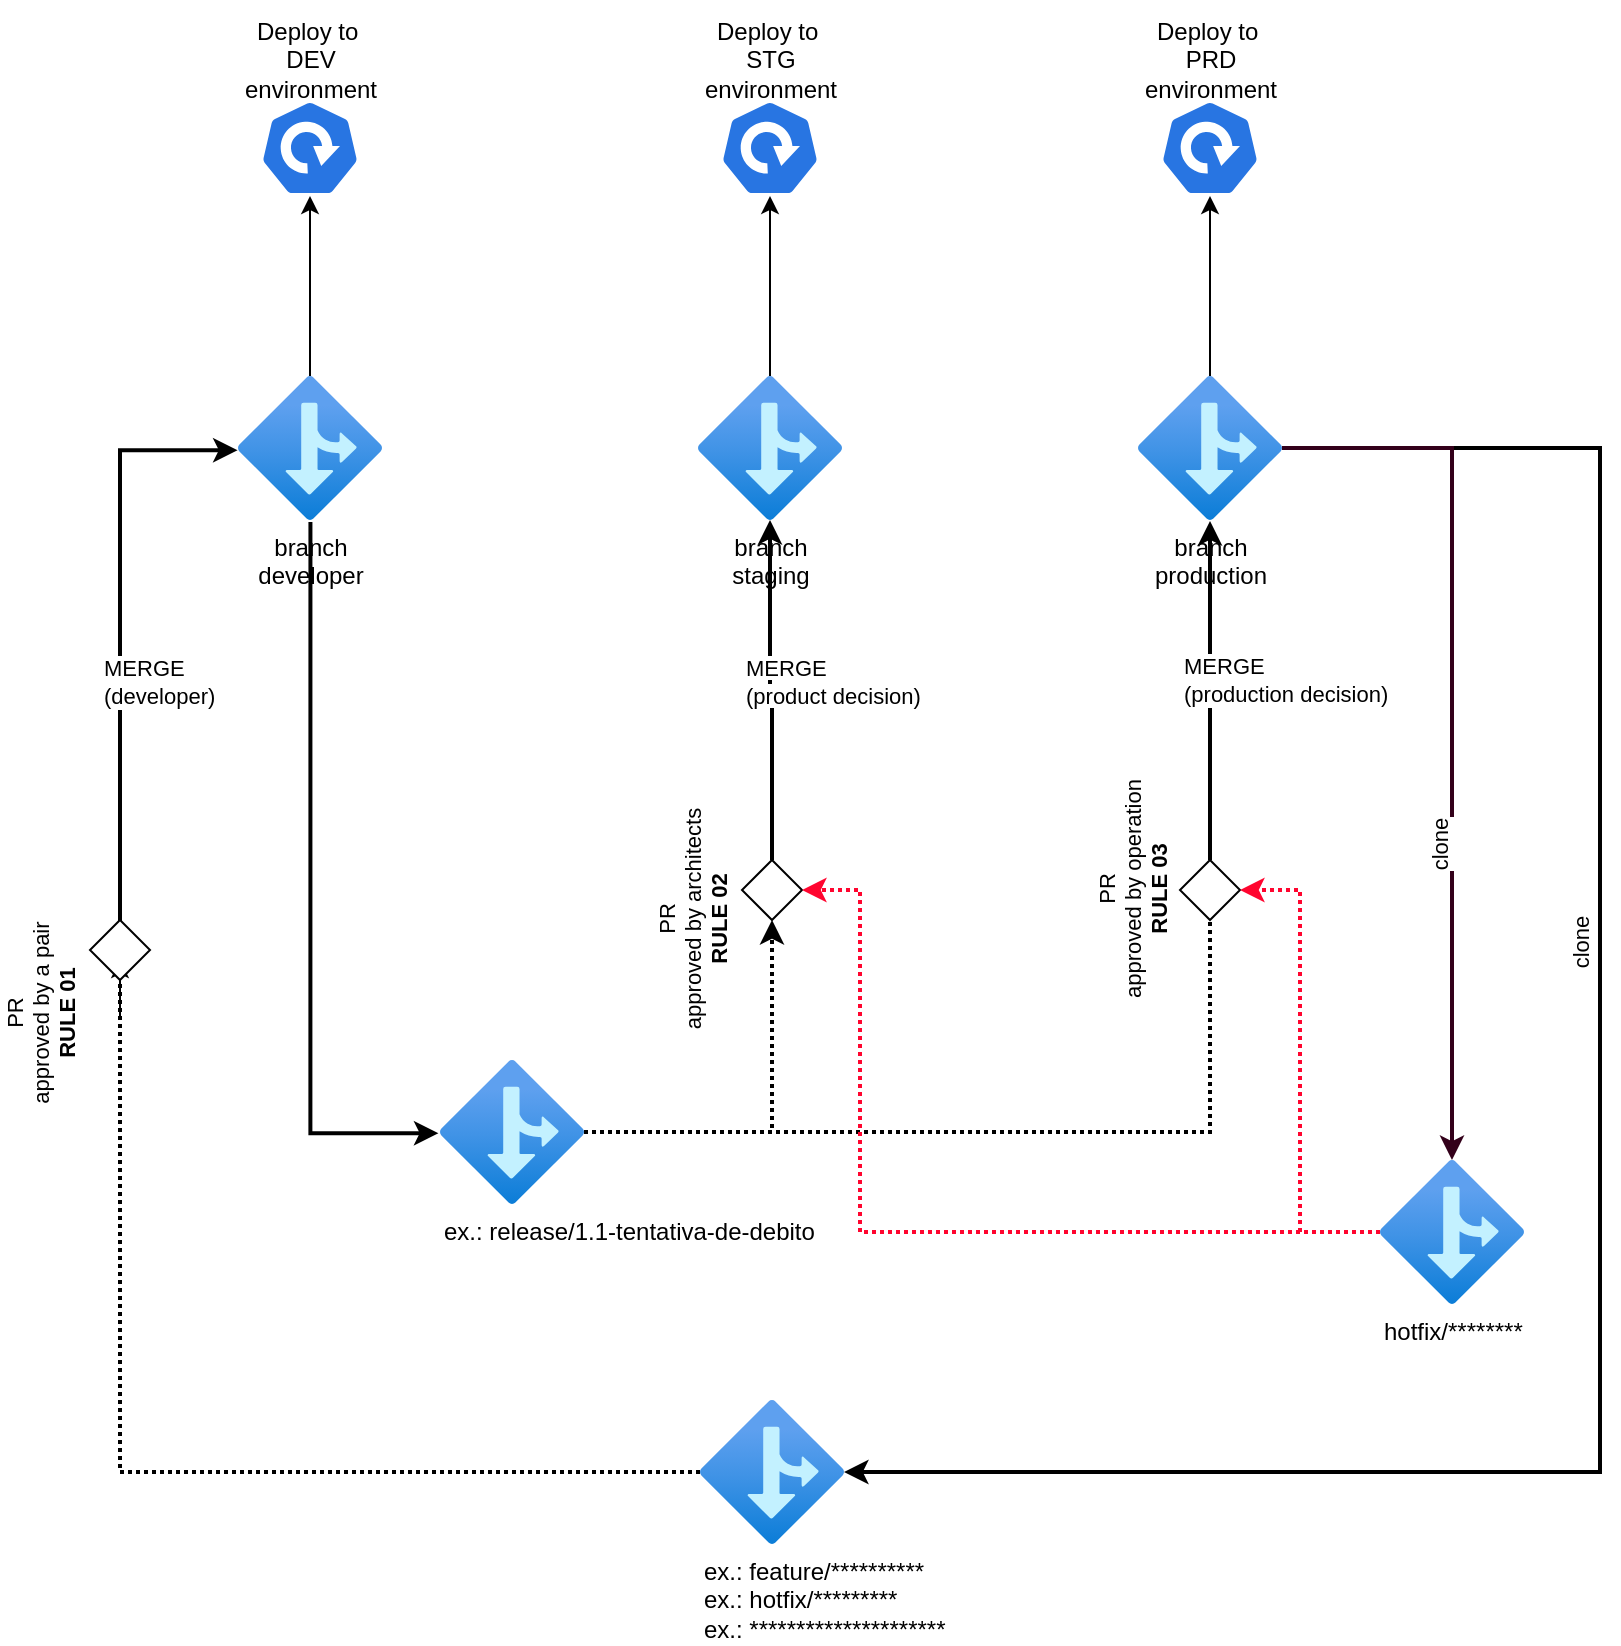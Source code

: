 <mxfile version="20.0.2" type="github" pages="2"><diagram id="HUuiKuAW_9mrSdEMzpwV" name="Page-1"><mxGraphModel dx="1022" dy="677" grid="1" gridSize="10" guides="1" tooltips="1" connect="1" arrows="1" fold="1" page="1" pageScale="1" pageWidth="850" pageHeight="1100" math="0" shadow="0"><root><mxCell id="0"/><mxCell id="1" parent="0"/><mxCell id="2v84Uck24sKA3md4tvZY-22" value="" style="group" vertex="1" connectable="0" parent="1"><mxGeometry x="140" y="40" width="540" height="260" as="geometry"/></mxCell><mxCell id="2v84Uck24sKA3md4tvZY-1" value="branch&lt;br&gt;staging" style="aspect=fixed;html=1;points=[];align=center;image;fontSize=12;image=img/lib/azure2/general/Branch.svg;" vertex="1" parent="2v84Uck24sKA3md4tvZY-22"><mxGeometry x="239" y="188" width="72" height="72" as="geometry"/></mxCell><mxCell id="2v84Uck24sKA3md4tvZY-2" value="branch&lt;br&gt;developer" style="aspect=fixed;html=1;points=[];align=center;image;fontSize=12;image=img/lib/azure2/general/Branch.svg;verticalAlign=top;" vertex="1" parent="2v84Uck24sKA3md4tvZY-22"><mxGeometry x="9" y="188" width="72" height="72" as="geometry"/></mxCell><mxCell id="2v84Uck24sKA3md4tvZY-3" value="branch&lt;br&gt;production" style="aspect=fixed;html=1;points=[];align=center;image;fontSize=12;image=img/lib/azure2/general/Branch.svg;" vertex="1" parent="2v84Uck24sKA3md4tvZY-22"><mxGeometry x="459" y="188" width="72" height="72" as="geometry"/></mxCell><mxCell id="2v84Uck24sKA3md4tvZY-12" value="" style="sketch=0;html=1;dashed=0;whitespace=wrap;fillColor=#2875E2;strokeColor=#ffffff;points=[[0.005,0.63,0],[0.1,0.2,0],[0.9,0.2,0],[0.5,0,0],[0.995,0.63,0],[0.72,0.99,0],[0.5,1,0],[0.28,0.99,0]];shape=mxgraph.kubernetes.icon;prIcon=deploy" vertex="1" parent="2v84Uck24sKA3md4tvZY-22"><mxGeometry x="250" y="50" width="50" height="48" as="geometry"/></mxCell><mxCell id="2v84Uck24sKA3md4tvZY-16" style="edgeStyle=orthogonalEdgeStyle;rounded=0;orthogonalLoop=1;jettySize=auto;html=1;entryX=0.5;entryY=1;entryDx=0;entryDy=0;entryPerimeter=0;" edge="1" parent="2v84Uck24sKA3md4tvZY-22" source="2v84Uck24sKA3md4tvZY-1" target="2v84Uck24sKA3md4tvZY-12"><mxGeometry relative="1" as="geometry"/></mxCell><mxCell id="2v84Uck24sKA3md4tvZY-13" value="" style="sketch=0;html=1;dashed=0;whitespace=wrap;fillColor=#2875E2;strokeColor=#ffffff;points=[[0.005,0.63,0],[0.1,0.2,0],[0.9,0.2,0],[0.5,0,0],[0.995,0.63,0],[0.72,0.99,0],[0.5,1,0],[0.28,0.99,0]];shape=mxgraph.kubernetes.icon;prIcon=deploy" vertex="1" parent="2v84Uck24sKA3md4tvZY-22"><mxGeometry x="20" y="50" width="50" height="48" as="geometry"/></mxCell><mxCell id="2v84Uck24sKA3md4tvZY-15" style="edgeStyle=orthogonalEdgeStyle;rounded=0;orthogonalLoop=1;jettySize=auto;html=1;entryX=0.5;entryY=1;entryDx=0;entryDy=0;entryPerimeter=0;" edge="1" parent="2v84Uck24sKA3md4tvZY-22" source="2v84Uck24sKA3md4tvZY-2" target="2v84Uck24sKA3md4tvZY-13"><mxGeometry relative="1" as="geometry"/></mxCell><mxCell id="2v84Uck24sKA3md4tvZY-14" value="" style="sketch=0;html=1;dashed=0;whitespace=wrap;fillColor=#2875E2;strokeColor=#ffffff;points=[[0.005,0.63,0],[0.1,0.2,0],[0.9,0.2,0],[0.5,0,0],[0.995,0.63,0],[0.72,0.99,0],[0.5,1,0],[0.28,0.99,0]];shape=mxgraph.kubernetes.icon;prIcon=deploy" vertex="1" parent="2v84Uck24sKA3md4tvZY-22"><mxGeometry x="470" y="50" width="50" height="48" as="geometry"/></mxCell><mxCell id="2v84Uck24sKA3md4tvZY-17" style="edgeStyle=orthogonalEdgeStyle;rounded=0;orthogonalLoop=1;jettySize=auto;html=1;entryX=0.5;entryY=1;entryDx=0;entryDy=0;entryPerimeter=0;" edge="1" parent="2v84Uck24sKA3md4tvZY-22" source="2v84Uck24sKA3md4tvZY-3" target="2v84Uck24sKA3md4tvZY-14"><mxGeometry relative="1" as="geometry"/></mxCell><mxCell id="2v84Uck24sKA3md4tvZY-19" value="Deploy to&amp;nbsp;&lt;br&gt;DEV&lt;br&gt;environment" style="text;html=1;align=center;verticalAlign=middle;resizable=0;points=[];autosize=1;strokeColor=none;fillColor=none;" vertex="1" parent="2v84Uck24sKA3md4tvZY-22"><mxGeometry width="90" height="60" as="geometry"/></mxCell><mxCell id="2v84Uck24sKA3md4tvZY-20" value="Deploy to&amp;nbsp;&lt;br&gt;STG&lt;br&gt;environment" style="text;html=1;align=center;verticalAlign=middle;resizable=0;points=[];autosize=1;strokeColor=none;fillColor=none;" vertex="1" parent="2v84Uck24sKA3md4tvZY-22"><mxGeometry x="230" width="90" height="60" as="geometry"/></mxCell><mxCell id="2v84Uck24sKA3md4tvZY-21" value="Deploy to&amp;nbsp;&lt;br&gt;PRD&lt;br&gt;environment" style="text;html=1;align=center;verticalAlign=middle;resizable=0;points=[];autosize=1;strokeColor=none;fillColor=none;" vertex="1" parent="2v84Uck24sKA3md4tvZY-22"><mxGeometry x="450" width="90" height="60" as="geometry"/></mxCell><mxCell id="2v84Uck24sKA3md4tvZY-24" style="edgeStyle=orthogonalEdgeStyle;rounded=0;orthogonalLoop=1;jettySize=auto;html=1;strokeWidth=2;" edge="1" parent="1" source="2v84Uck24sKA3md4tvZY-3" target="2v84Uck24sKA3md4tvZY-26"><mxGeometry relative="1" as="geometry"><mxPoint x="700" y="600" as="targetPoint"/><Array as="points"><mxPoint x="830" y="264"/><mxPoint x="830" y="776"/></Array></mxGeometry></mxCell><mxCell id="2v84Uck24sKA3md4tvZY-25" value="clone&amp;nbsp;" style="edgeLabel;html=1;align=center;verticalAlign=middle;resizable=0;points=[];horizontal=0;" vertex="1" connectable="0" parent="2v84Uck24sKA3md4tvZY-24"><mxGeometry x="0.438" relative="1" as="geometry"><mxPoint x="73" y="-266" as="offset"/></mxGeometry></mxCell><mxCell id="2v84Uck24sKA3md4tvZY-27" style="edgeStyle=orthogonalEdgeStyle;rounded=0;orthogonalLoop=1;jettySize=auto;html=1;startArrow=none;" edge="1" parent="1" source="6GbGYX6lHysNrX5hW_AA-17"><mxGeometry relative="1" as="geometry"><mxPoint x="90" y="520" as="targetPoint"/><Array as="points"/></mxGeometry></mxCell><mxCell id="2v84Uck24sKA3md4tvZY-28" value="PR&lt;br&gt;approved by a pair&lt;br&gt;&lt;b&gt;RULE 01&lt;/b&gt;" style="edgeLabel;html=1;align=center;verticalAlign=middle;resizable=0;points=[];horizontal=0;" vertex="1" connectable="0" parent="2v84Uck24sKA3md4tvZY-27"><mxGeometry x="0.344" y="-1" relative="1" as="geometry"><mxPoint x="-41" y="11" as="offset"/></mxGeometry></mxCell><mxCell id="2v84Uck24sKA3md4tvZY-39" style="edgeStyle=orthogonalEdgeStyle;rounded=0;orthogonalLoop=1;jettySize=auto;html=1;entryX=0.5;entryY=1.007;entryDx=0;entryDy=0;entryPerimeter=0;startArrow=none;strokeColor=default;strokeWidth=2;" edge="1" parent="1" source="6GbGYX6lHysNrX5hW_AA-25" target="2v84Uck24sKA3md4tvZY-3"><mxGeometry relative="1" as="geometry"/></mxCell><mxCell id="2v84Uck24sKA3md4tvZY-41" value="PR&lt;br&gt;approved by operation&lt;b&gt;&lt;br&gt;RULE 03&lt;/b&gt;" style="edgeLabel;html=1;align=center;verticalAlign=top;resizable=0;points=[];horizontal=0;" vertex="1" connectable="0" parent="2v84Uck24sKA3md4tvZY-39"><mxGeometry x="0.476" y="-2" relative="1" as="geometry"><mxPoint x="-67" y="140" as="offset"/></mxGeometry></mxCell><mxCell id="2v84Uck24sKA3md4tvZY-26" value="ex.: feature/**********&lt;br&gt;ex.: hotfix/*********&lt;br&gt;ex.: *********************" style="aspect=fixed;html=1;points=[];align=left;image;fontSize=12;image=img/lib/azure2/general/Branch.svg;" vertex="1" parent="1"><mxGeometry x="380" y="740" width="72" height="72" as="geometry"/></mxCell><mxCell id="6GbGYX6lHysNrX5hW_AA-30" style="edgeStyle=orthogonalEdgeStyle;rounded=0;orthogonalLoop=1;jettySize=auto;html=1;entryX=0.5;entryY=1;entryDx=0;entryDy=0;strokeWidth=2;dashed=1;dashPattern=1 1;" edge="1" parent="1" source="2v84Uck24sKA3md4tvZY-29" target="6GbGYX6lHysNrX5hW_AA-11"><mxGeometry relative="1" as="geometry"/></mxCell><mxCell id="2v84Uck24sKA3md4tvZY-29" value="ex.: release/1.1-tentativa-de-debito" style="aspect=fixed;html=1;points=[];align=left;image;fontSize=12;image=img/lib/azure2/general/Branch.svg;" vertex="1" parent="1"><mxGeometry x="250" y="570" width="72" height="72" as="geometry"/></mxCell><mxCell id="6GbGYX6lHysNrX5hW_AA-5" style="edgeStyle=orthogonalEdgeStyle;rounded=0;orthogonalLoop=1;jettySize=auto;html=1;entryX=-0.003;entryY=0.515;entryDx=0;entryDy=0;entryPerimeter=0;exitX=0.5;exitY=0;exitDx=0;exitDy=0;strokeWidth=2;" edge="1" parent="1" target="2v84Uck24sKA3md4tvZY-2"><mxGeometry relative="1" as="geometry"><mxPoint x="90" y="520" as="sourcePoint"/><Array as="points"><mxPoint x="90" y="265"/></Array></mxGeometry></mxCell><mxCell id="6GbGYX6lHysNrX5hW_AA-6" value="MERGE&lt;br&gt;(developer)" style="edgeLabel;html=1;align=left;verticalAlign=middle;resizable=0;points=[];" vertex="1" connectable="0" parent="6GbGYX6lHysNrX5hW_AA-5"><mxGeometry x="-0.231" y="2" relative="1" as="geometry"><mxPoint x="-8" y="-19" as="offset"/></mxGeometry></mxCell><mxCell id="6GbGYX6lHysNrX5hW_AA-10" value="MERGE&lt;br&gt;(production decision)" style="edgeLabel;html=1;align=left;verticalAlign=middle;resizable=0;points=[];" vertex="1" connectable="0" parent="1"><mxGeometry x="620" y="380" as="geometry"/></mxCell><mxCell id="6GbGYX6lHysNrX5hW_AA-17" value="" style="rhombus;whiteSpace=wrap;html=1;" vertex="1" parent="1"><mxGeometry x="75" y="500" width="30" height="30" as="geometry"/></mxCell><mxCell id="6GbGYX6lHysNrX5hW_AA-18" value="" style="edgeStyle=orthogonalEdgeStyle;rounded=0;orthogonalLoop=1;jettySize=auto;html=1;entryX=0.5;entryY=1;entryDx=0;entryDy=0;endArrow=none;strokeWidth=2;dashed=1;dashPattern=1 1;" edge="1" parent="1" source="2v84Uck24sKA3md4tvZY-26" target="6GbGYX6lHysNrX5hW_AA-17"><mxGeometry relative="1" as="geometry"><mxPoint x="380" y="776.04" as="sourcePoint"/><mxPoint x="90" y="580" as="targetPoint"/><Array as="points"><mxPoint x="90" y="776"/></Array></mxGeometry></mxCell><mxCell id="6GbGYX6lHysNrX5hW_AA-32" style="edgeStyle=orthogonalEdgeStyle;rounded=0;orthogonalLoop=1;jettySize=auto;html=1;strokeWidth=2;" edge="1" parent="1" source="6GbGYX6lHysNrX5hW_AA-11" target="2v84Uck24sKA3md4tvZY-1"><mxGeometry relative="1" as="geometry"/></mxCell><mxCell id="6GbGYX6lHysNrX5hW_AA-11" value="" style="rhombus;whiteSpace=wrap;html=1;" vertex="1" parent="1"><mxGeometry x="401" y="470" width="30" height="30" as="geometry"/></mxCell><mxCell id="6GbGYX6lHysNrX5hW_AA-25" value="" style="rhombus;whiteSpace=wrap;html=1;" vertex="1" parent="1"><mxGeometry x="620" y="470" width="30" height="30" as="geometry"/></mxCell><mxCell id="6GbGYX6lHysNrX5hW_AA-26" value="" style="edgeStyle=orthogonalEdgeStyle;rounded=0;orthogonalLoop=1;jettySize=auto;html=1;entryX=0.5;entryY=1.007;entryDx=0;entryDy=0;entryPerimeter=0;endArrow=none;strokeWidth=2;dashed=1;dashPattern=1 1;" edge="1" parent="1" source="2v84Uck24sKA3md4tvZY-29" target="6GbGYX6lHysNrX5hW_AA-25"><mxGeometry relative="1" as="geometry"><mxPoint x="322" y="606.04" as="sourcePoint"/><mxPoint x="635" y="300.504" as="targetPoint"/></mxGeometry></mxCell><mxCell id="6GbGYX6lHysNrX5hW_AA-28" value="&lt;meta charset=&quot;utf-8&quot;&gt;&lt;span style=&quot;color: rgb(0, 0, 0); font-family: Helvetica; font-size: 11px; font-style: normal; font-variant-ligatures: normal; font-variant-caps: normal; font-weight: 400; letter-spacing: normal; orphans: 2; text-align: center; text-indent: 0px; text-transform: none; widows: 2; word-spacing: 0px; -webkit-text-stroke-width: 0px; background-color: rgb(255, 255, 255); text-decoration-thickness: initial; text-decoration-style: initial; text-decoration-color: initial; float: none; display: inline !important;&quot;&gt;MERGE&lt;/span&gt;&lt;br style=&quot;color: rgb(0, 0, 0); font-family: Helvetica; font-size: 11px; font-style: normal; font-variant-ligatures: normal; font-variant-caps: normal; font-weight: 400; letter-spacing: normal; orphans: 2; text-align: center; text-indent: 0px; text-transform: none; widows: 2; word-spacing: 0px; -webkit-text-stroke-width: 0px; text-decoration-thickness: initial; text-decoration-style: initial; text-decoration-color: initial;&quot;&gt;&lt;span style=&quot;color: rgb(0, 0, 0); font-family: Helvetica; font-size: 11px; font-style: normal; font-variant-ligatures: normal; font-variant-caps: normal; font-weight: 400; letter-spacing: normal; orphans: 2; text-align: center; text-indent: 0px; text-transform: none; widows: 2; word-spacing: 0px; -webkit-text-stroke-width: 0px; background-color: rgb(255, 255, 255); text-decoration-thickness: initial; text-decoration-style: initial; text-decoration-color: initial; float: none; display: inline !important;&quot;&gt;(product decision)&lt;/span&gt;" style="text;whiteSpace=wrap;html=1;" vertex="1" parent="1"><mxGeometry x="401" y="360" width="120" height="50" as="geometry"/></mxCell><mxCell id="6GbGYX6lHysNrX5hW_AA-33" value="PR&lt;br&gt;approved by architects&lt;b&gt;&lt;br&gt;RULE 02&lt;/b&gt;" style="edgeLabel;html=1;align=center;verticalAlign=top;resizable=0;points=[];horizontal=0;" vertex="1" connectable="0" parent="1"><mxGeometry x="350" y="500.0" as="geometry"/></mxCell><mxCell id="6GbGYX6lHysNrX5hW_AA-34" style="edgeStyle=orthogonalEdgeStyle;rounded=0;orthogonalLoop=1;jettySize=auto;html=1;entryX=-0.011;entryY=0.508;entryDx=0;entryDy=0;entryPerimeter=0;strokeWidth=2;exitX=0.503;exitY=1.014;exitDx=0;exitDy=0;exitPerimeter=0;" edge="1" parent="1" source="2v84Uck24sKA3md4tvZY-2" target="2v84Uck24sKA3md4tvZY-29"><mxGeometry relative="1" as="geometry"/></mxCell><mxCell id="6GbGYX6lHysNrX5hW_AA-38" style="edgeStyle=orthogonalEdgeStyle;rounded=0;orthogonalLoop=1;jettySize=auto;html=1;entryX=1;entryY=0.5;entryDx=0;entryDy=0;strokeColor=#FF052F;strokeWidth=2;dashed=1;dashPattern=1 1;" edge="1" parent="1" source="6GbGYX6lHysNrX5hW_AA-36" target="6GbGYX6lHysNrX5hW_AA-25"><mxGeometry relative="1" as="geometry"><Array as="points"><mxPoint x="680" y="656"/><mxPoint x="680" y="485"/></Array></mxGeometry></mxCell><mxCell id="6GbGYX6lHysNrX5hW_AA-39" style="edgeStyle=orthogonalEdgeStyle;rounded=0;orthogonalLoop=1;jettySize=auto;html=1;entryX=1;entryY=0.5;entryDx=0;entryDy=0;strokeColor=#FF052F;strokeWidth=2;dashed=1;dashPattern=1 1;" edge="1" parent="1" source="6GbGYX6lHysNrX5hW_AA-36" target="6GbGYX6lHysNrX5hW_AA-11"><mxGeometry relative="1" as="geometry"><Array as="points"><mxPoint x="460" y="656"/><mxPoint x="460" y="485"/></Array></mxGeometry></mxCell><mxCell id="6GbGYX6lHysNrX5hW_AA-36" value="hotfix/********" style="aspect=fixed;html=1;points=[];align=left;image;fontSize=12;image=img/lib/azure2/general/Branch.svg;" vertex="1" parent="1"><mxGeometry x="720" y="620" width="72" height="72" as="geometry"/></mxCell><mxCell id="6GbGYX6lHysNrX5hW_AA-37" style="edgeStyle=orthogonalEdgeStyle;rounded=0;orthogonalLoop=1;jettySize=auto;html=1;strokeColor=#33001A;strokeWidth=2;fillColor=#ffe6cc;" edge="1" parent="1" source="2v84Uck24sKA3md4tvZY-3" target="6GbGYX6lHysNrX5hW_AA-36"><mxGeometry relative="1" as="geometry"><Array as="points"><mxPoint x="756" y="264"/></Array></mxGeometry></mxCell><mxCell id="6GbGYX6lHysNrX5hW_AA-42" value="clone" style="edgeLabel;html=1;align=center;verticalAlign=middle;resizable=0;points=[];horizontal=0;" vertex="1" connectable="0" parent="6GbGYX6lHysNrX5hW_AA-37"><mxGeometry x="0.286" relative="1" as="geometry"><mxPoint x="-6" as="offset"/></mxGeometry></mxCell></root></mxGraphModel></diagram><diagram id="5lP4mKj1TGaYyGqFkrjZ" name="Page-2"><mxGraphModel dx="1298" dy="866" grid="1" gridSize="10" guides="1" tooltips="1" connect="1" arrows="1" fold="1" page="1" pageScale="1" pageWidth="850" pageHeight="1100" math="0" shadow="0"><root><mxCell id="0"/><mxCell id="1" parent="0"/><mxCell id="tV-VgnDoMVwMJ5rX-hYv-6" value="" style="group" vertex="1" connectable="0" parent="1"><mxGeometry x="120" y="170" width="560" height="190" as="geometry"/></mxCell><mxCell id="tV-VgnDoMVwMJ5rX-hYv-1" value="commit 1" style="rounded=1;whiteSpace=wrap;html=1;" vertex="1" parent="tV-VgnDoMVwMJ5rX-hYv-6"><mxGeometry y="70" width="130" height="120" as="geometry"/></mxCell><mxCell id="tV-VgnDoMVwMJ5rX-hYv-2" value="commit 2" style="rounded=1;whiteSpace=wrap;html=1;" vertex="1" parent="tV-VgnDoMVwMJ5rX-hYv-6"><mxGeometry x="140" y="50" width="120" height="140" as="geometry"/></mxCell><mxCell id="tV-VgnDoMVwMJ5rX-hYv-3" value="commit 3" style="rounded=1;whiteSpace=wrap;html=1;" vertex="1" parent="tV-VgnDoMVwMJ5rX-hYv-6"><mxGeometry x="270" y="110" width="120" height="80" as="geometry"/></mxCell><mxCell id="tV-VgnDoMVwMJ5rX-hYv-4" value="commit 4" style="ellipse;whiteSpace=wrap;html=1;aspect=fixed;" vertex="1" parent="tV-VgnDoMVwMJ5rX-hYv-6"><mxGeometry x="400" y="30" width="160" height="160" as="geometry"/></mxCell><mxCell id="tV-VgnDoMVwMJ5rX-hYv-5" value="BRANCH XPTO" style="text;html=1;align=center;verticalAlign=middle;resizable=0;points=[];autosize=1;strokeColor=none;fillColor=none;" vertex="1" parent="tV-VgnDoMVwMJ5rX-hYv-6"><mxGeometry x="240" width="110" height="30" as="geometry"/></mxCell><mxCell id="tV-VgnDoMVwMJ5rX-hYv-7" value="" style="group" vertex="1" connectable="0" parent="1"><mxGeometry x="160" y="550" width="560" height="190" as="geometry"/></mxCell><mxCell id="tV-VgnDoMVwMJ5rX-hYv-8" value="commit 1" style="rounded=1;whiteSpace=wrap;html=1;" vertex="1" parent="tV-VgnDoMVwMJ5rX-hYv-7"><mxGeometry y="70" width="130" height="120" as="geometry"/></mxCell><mxCell id="tV-VgnDoMVwMJ5rX-hYv-9" value="commit 2" style="rounded=1;whiteSpace=wrap;html=1;" vertex="1" parent="tV-VgnDoMVwMJ5rX-hYv-7"><mxGeometry x="140" y="50" width="120" height="140" as="geometry"/></mxCell><mxCell id="tV-VgnDoMVwMJ5rX-hYv-10" value="commit 3" style="rounded=1;whiteSpace=wrap;html=1;" vertex="1" parent="tV-VgnDoMVwMJ5rX-hYv-7"><mxGeometry x="270" y="110" width="120" height="80" as="geometry"/></mxCell><mxCell id="tV-VgnDoMVwMJ5rX-hYv-11" value="commit 4" style="ellipse;whiteSpace=wrap;html=1;aspect=fixed;" vertex="1" parent="tV-VgnDoMVwMJ5rX-hYv-7"><mxGeometry x="400" y="30" width="160" height="160" as="geometry"/></mxCell><mxCell id="tV-VgnDoMVwMJ5rX-hYv-12" value="RELEASE/frankstein-1.1" style="text;html=1;align=center;verticalAlign=middle;resizable=0;points=[];autosize=1;strokeColor=none;fillColor=none;" vertex="1" parent="tV-VgnDoMVwMJ5rX-hYv-7"><mxGeometry x="220" width="150" height="30" as="geometry"/></mxCell><mxCell id="tV-VgnDoMVwMJ5rX-hYv-13" style="edgeStyle=orthogonalEdgeStyle;rounded=0;orthogonalLoop=1;jettySize=auto;html=1;" edge="1" parent="1" source="tV-VgnDoMVwMJ5rX-hYv-3" target="tV-VgnDoMVwMJ5rX-hYv-12"><mxGeometry relative="1" as="geometry"/></mxCell></root></mxGraphModel></diagram></mxfile>